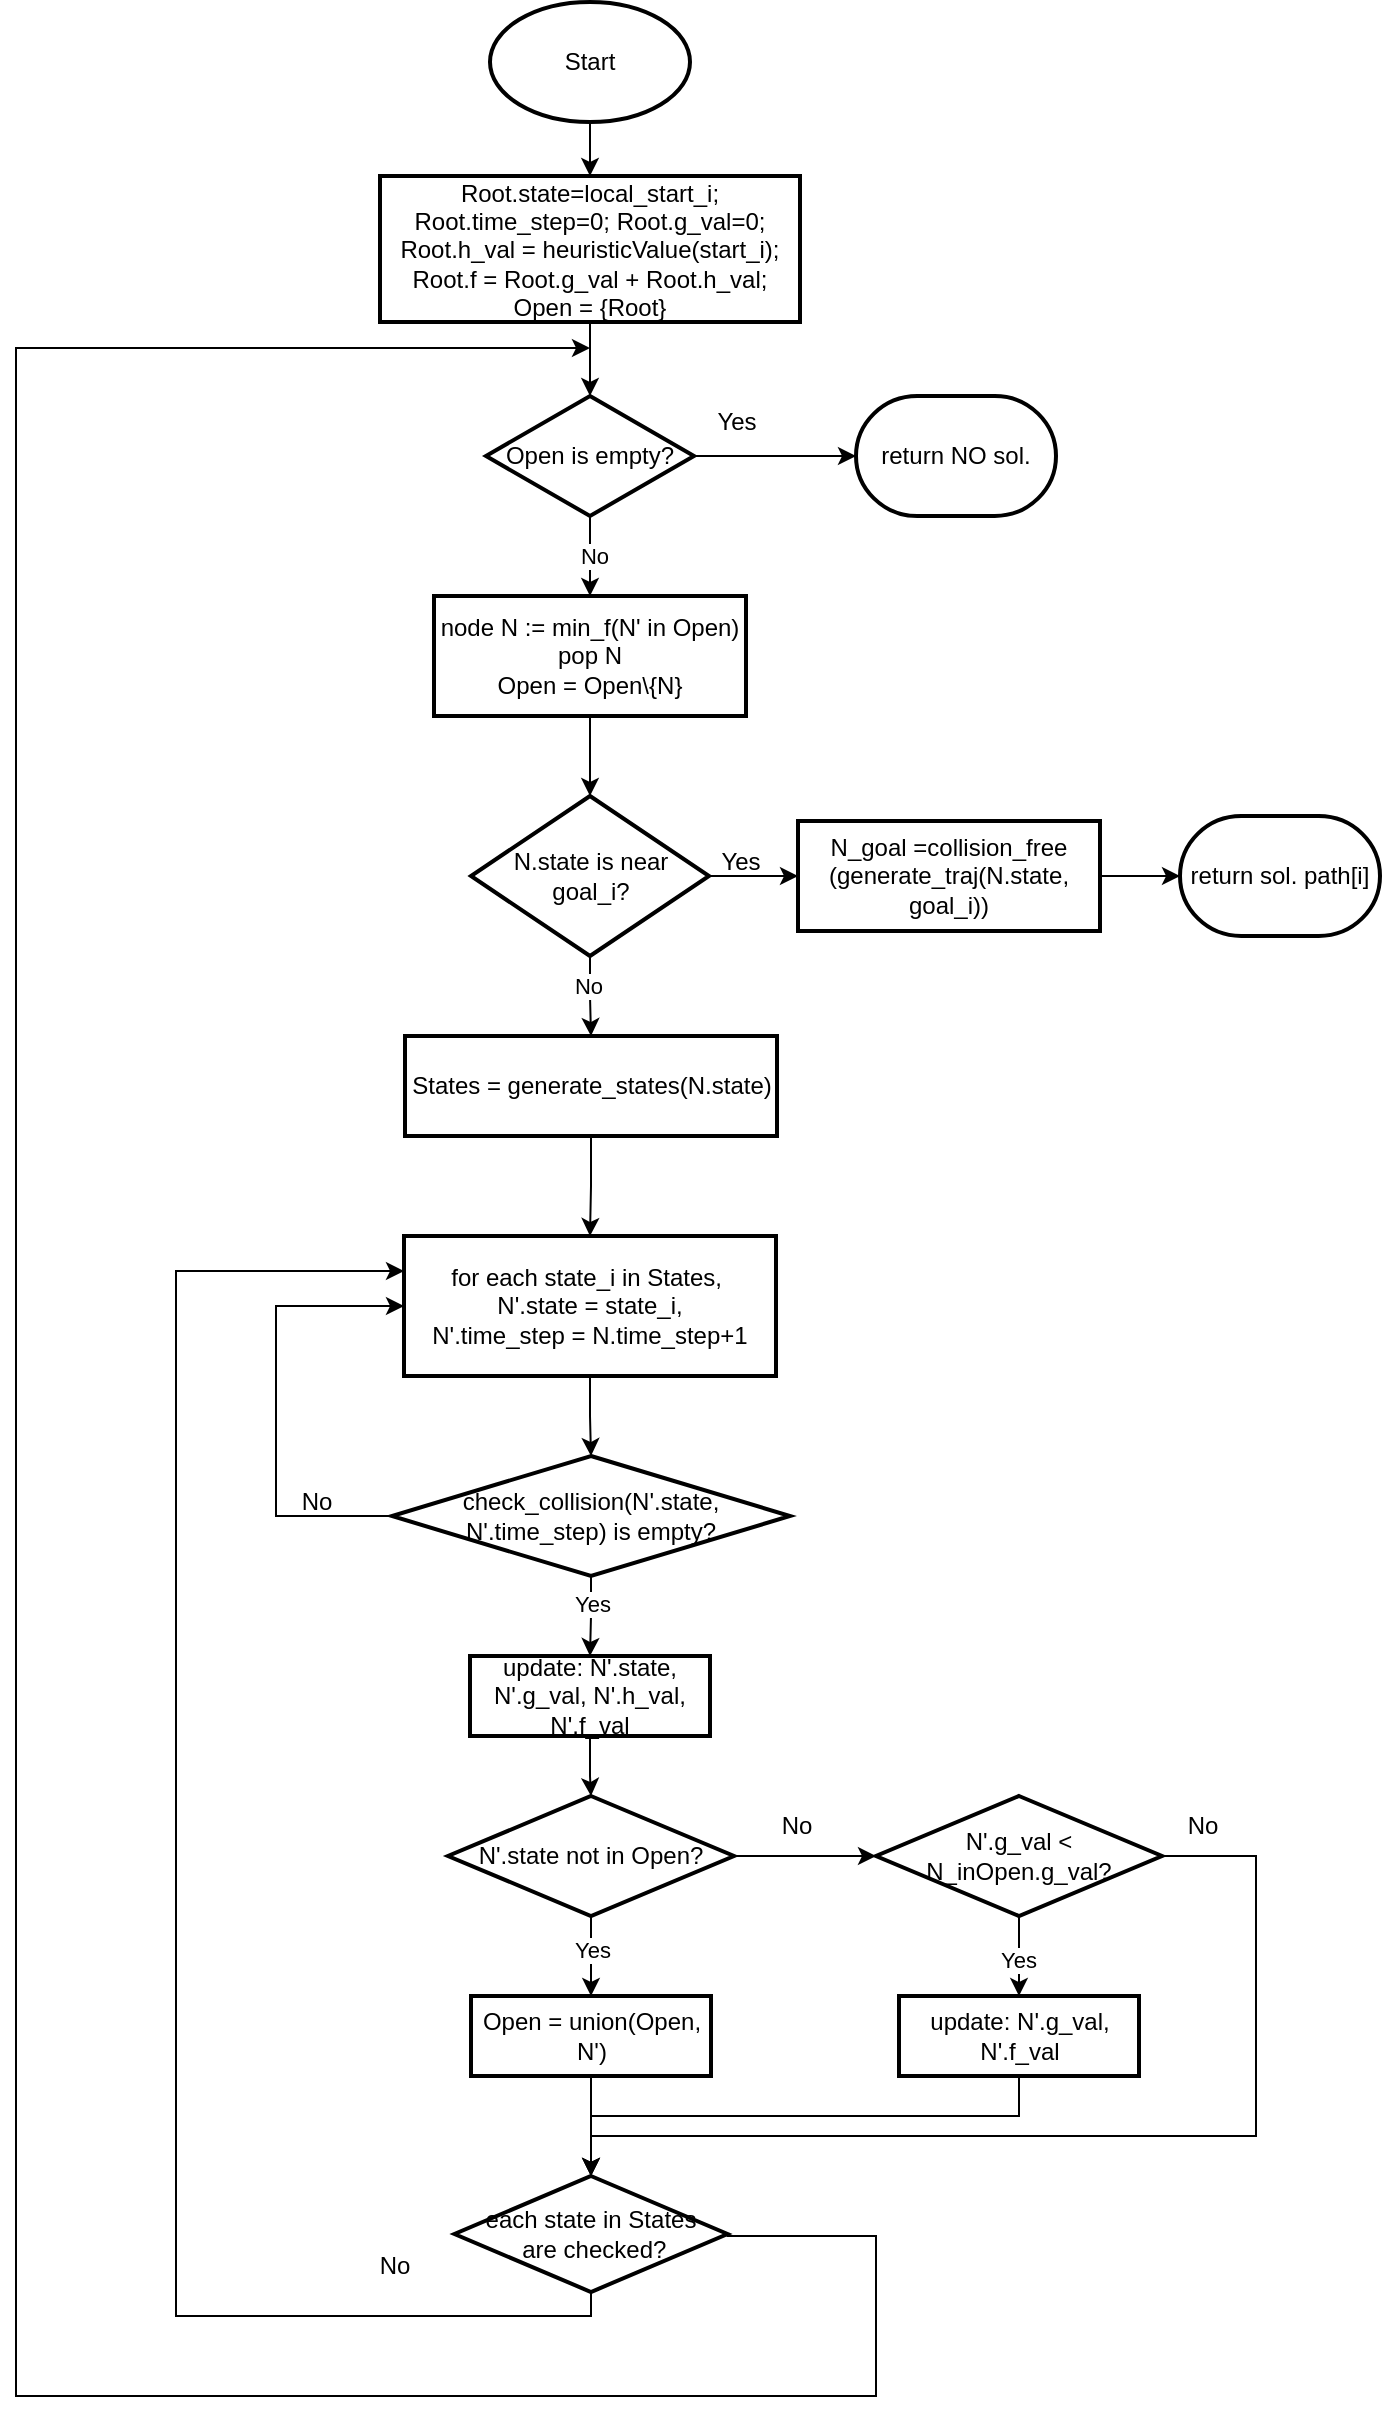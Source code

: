 <mxfile version="23.1.0" type="device">
  <diagram name="第 1 页" id="Xe1IOD4GD5NP2ZnUFklB">
    <mxGraphModel dx="2840" dy="1473" grid="1" gridSize="10" guides="1" tooltips="1" connect="1" arrows="1" fold="1" page="1" pageScale="1" pageWidth="827" pageHeight="1169" math="0" shadow="0">
      <root>
        <mxCell id="0" />
        <mxCell id="1" parent="0" />
        <mxCell id="0555NYds_soMbnoJeSaw-1" value="" style="edgeStyle=orthogonalEdgeStyle;rounded=0;orthogonalLoop=1;jettySize=auto;html=1;" edge="1" parent="1" source="0555NYds_soMbnoJeSaw-2" target="0555NYds_soMbnoJeSaw-5">
          <mxGeometry relative="1" as="geometry" />
        </mxCell>
        <mxCell id="0555NYds_soMbnoJeSaw-2" value="Start" style="strokeWidth=2;html=1;shape=mxgraph.flowchart.start_1;whiteSpace=wrap;" vertex="1" parent="1">
          <mxGeometry x="367" y="153" width="100" height="60" as="geometry" />
        </mxCell>
        <mxCell id="0555NYds_soMbnoJeSaw-3" value="return sol. path[i]" style="strokeWidth=2;html=1;shape=mxgraph.flowchart.terminator;whiteSpace=wrap;" vertex="1" parent="1">
          <mxGeometry x="712" y="560" width="100" height="60" as="geometry" />
        </mxCell>
        <mxCell id="0555NYds_soMbnoJeSaw-4" value="" style="edgeStyle=orthogonalEdgeStyle;rounded=0;orthogonalLoop=1;jettySize=auto;html=1;" edge="1" parent="1" source="0555NYds_soMbnoJeSaw-5" target="0555NYds_soMbnoJeSaw-9">
          <mxGeometry relative="1" as="geometry" />
        </mxCell>
        <mxCell id="0555NYds_soMbnoJeSaw-5" value="Root.state=local_start_i;&lt;br&gt;Root.time_step=0; Root.g_val=0; Root.h_val = heuristicValue(start_i); Root.f = Root.g_val + Root.h_val;&lt;br&gt;Open = {Root}" style="whiteSpace=wrap;html=1;strokeWidth=2;" vertex="1" parent="1">
          <mxGeometry x="312" y="240" width="210" height="73" as="geometry" />
        </mxCell>
        <mxCell id="0555NYds_soMbnoJeSaw-6" value="" style="edgeStyle=orthogonalEdgeStyle;rounded=0;orthogonalLoop=1;jettySize=auto;html=1;" edge="1" parent="1" source="0555NYds_soMbnoJeSaw-9" target="0555NYds_soMbnoJeSaw-11">
          <mxGeometry relative="1" as="geometry" />
        </mxCell>
        <mxCell id="0555NYds_soMbnoJeSaw-7" value="No" style="edgeLabel;html=1;align=center;verticalAlign=middle;resizable=0;points=[];" vertex="1" connectable="0" parent="0555NYds_soMbnoJeSaw-6">
          <mxGeometry x="-0.01" y="2" relative="1" as="geometry">
            <mxPoint as="offset" />
          </mxGeometry>
        </mxCell>
        <mxCell id="0555NYds_soMbnoJeSaw-8" value="" style="edgeStyle=orthogonalEdgeStyle;rounded=0;orthogonalLoop=1;jettySize=auto;html=1;" edge="1" parent="1" source="0555NYds_soMbnoJeSaw-9">
          <mxGeometry relative="1" as="geometry">
            <mxPoint x="550" y="380" as="targetPoint" />
          </mxGeometry>
        </mxCell>
        <mxCell id="0555NYds_soMbnoJeSaw-9" value="Open is empty?" style="rhombus;whiteSpace=wrap;html=1;strokeWidth=2;" vertex="1" parent="1">
          <mxGeometry x="365" y="350" width="104" height="60" as="geometry" />
        </mxCell>
        <mxCell id="0555NYds_soMbnoJeSaw-11" value="node N := min_f(N&#39; in Open)&lt;br&gt;pop N&lt;br&gt;Open = Open\{N}" style="whiteSpace=wrap;html=1;strokeWidth=2;" vertex="1" parent="1">
          <mxGeometry x="339" y="450" width="156" height="60" as="geometry" />
        </mxCell>
        <mxCell id="0555NYds_soMbnoJeSaw-12" value="return NO sol." style="strokeWidth=2;html=1;shape=mxgraph.flowchart.terminator;whiteSpace=wrap;" vertex="1" parent="1">
          <mxGeometry x="550" y="350" width="100" height="60" as="geometry" />
        </mxCell>
        <mxCell id="0555NYds_soMbnoJeSaw-13" value="Yes" style="text;html=1;align=center;verticalAlign=middle;resizable=0;points=[];autosize=1;strokeColor=none;fillColor=none;" vertex="1" parent="1">
          <mxGeometry x="470" y="348" width="40" height="30" as="geometry" />
        </mxCell>
        <mxCell id="0555NYds_soMbnoJeSaw-14" value="" style="edgeStyle=orthogonalEdgeStyle;rounded=0;orthogonalLoop=1;jettySize=auto;html=1;exitX=0.5;exitY=1;exitDx=0;exitDy=0;" edge="1" parent="1" source="0555NYds_soMbnoJeSaw-11" target="0555NYds_soMbnoJeSaw-18">
          <mxGeometry relative="1" as="geometry">
            <mxPoint x="550" y="575" as="sourcePoint" />
          </mxGeometry>
        </mxCell>
        <mxCell id="0555NYds_soMbnoJeSaw-16" value="" style="edgeStyle=orthogonalEdgeStyle;rounded=0;orthogonalLoop=1;jettySize=auto;html=1;entryX=0.5;entryY=0;entryDx=0;entryDy=0;" edge="1" parent="1" source="0555NYds_soMbnoJeSaw-18" target="0555NYds_soMbnoJeSaw-42">
          <mxGeometry relative="1" as="geometry">
            <mxPoint x="414" y="680" as="targetPoint" />
          </mxGeometry>
        </mxCell>
        <mxCell id="0555NYds_soMbnoJeSaw-17" value="No" style="edgeLabel;html=1;align=center;verticalAlign=middle;resizable=0;points=[];" vertex="1" connectable="0" parent="0555NYds_soMbnoJeSaw-16">
          <mxGeometry x="-0.269" y="-1" relative="1" as="geometry">
            <mxPoint as="offset" />
          </mxGeometry>
        </mxCell>
        <mxCell id="0555NYds_soMbnoJeSaw-38" value="" style="edgeStyle=orthogonalEdgeStyle;rounded=0;orthogonalLoop=1;jettySize=auto;html=1;" edge="1" parent="1" source="0555NYds_soMbnoJeSaw-18" target="0555NYds_soMbnoJeSaw-37">
          <mxGeometry relative="1" as="geometry" />
        </mxCell>
        <mxCell id="0555NYds_soMbnoJeSaw-18" value="N.state is near goal_i?" style="rhombus;whiteSpace=wrap;html=1;strokeWidth=2;" vertex="1" parent="1">
          <mxGeometry x="357.5" y="550" width="119" height="80" as="geometry" />
        </mxCell>
        <mxCell id="0555NYds_soMbnoJeSaw-21" value="" style="edgeStyle=orthogonalEdgeStyle;rounded=0;orthogonalLoop=1;jettySize=auto;html=1;entryX=0.5;entryY=0;entryDx=0;entryDy=0;" edge="1" parent="1" source="0555NYds_soMbnoJeSaw-22" target="0555NYds_soMbnoJeSaw-28">
          <mxGeometry relative="1" as="geometry">
            <mxPoint x="417.0" y="880" as="targetPoint" />
          </mxGeometry>
        </mxCell>
        <mxCell id="0555NYds_soMbnoJeSaw-22" value="for each state_i in States,&amp;nbsp;&lt;br&gt;N&#39;.state = state_i,&lt;br&gt;N&#39;.time_step = N.time_step+1" style="whiteSpace=wrap;html=1;strokeWidth=2;" vertex="1" parent="1">
          <mxGeometry x="324" y="770" width="186" height="70" as="geometry" />
        </mxCell>
        <mxCell id="0555NYds_soMbnoJeSaw-25" value="" style="edgeStyle=orthogonalEdgeStyle;rounded=0;orthogonalLoop=1;jettySize=auto;html=1;" edge="1" parent="1" source="0555NYds_soMbnoJeSaw-28" target="0555NYds_soMbnoJeSaw-46">
          <mxGeometry relative="1" as="geometry" />
        </mxCell>
        <mxCell id="0555NYds_soMbnoJeSaw-26" value="yes" style="edgeLabel;html=1;align=center;verticalAlign=middle;resizable=0;points=[];" vertex="1" connectable="0" parent="0555NYds_soMbnoJeSaw-25">
          <mxGeometry x="-0.311" relative="1" as="geometry">
            <mxPoint y="-28" as="offset" />
          </mxGeometry>
        </mxCell>
        <mxCell id="0555NYds_soMbnoJeSaw-47" value="Yes" style="edgeLabel;html=1;align=center;verticalAlign=middle;resizable=0;points=[];" vertex="1" connectable="0" parent="0555NYds_soMbnoJeSaw-25">
          <mxGeometry x="-0.298" relative="1" as="geometry">
            <mxPoint as="offset" />
          </mxGeometry>
        </mxCell>
        <mxCell id="0555NYds_soMbnoJeSaw-44" style="edgeStyle=orthogonalEdgeStyle;rounded=0;orthogonalLoop=1;jettySize=auto;html=1;exitX=0;exitY=0.5;exitDx=0;exitDy=0;entryX=0;entryY=0.5;entryDx=0;entryDy=0;" edge="1" parent="1" source="0555NYds_soMbnoJeSaw-28" target="0555NYds_soMbnoJeSaw-22">
          <mxGeometry relative="1" as="geometry">
            <Array as="points">
              <mxPoint x="260" y="910" />
              <mxPoint x="260" y="805" />
            </Array>
          </mxGeometry>
        </mxCell>
        <mxCell id="0555NYds_soMbnoJeSaw-28" value="check_collision(N&#39;.state,&lt;br&gt;N&#39;.time_step) is empty?" style="rhombus;whiteSpace=wrap;html=1;strokeWidth=2;" vertex="1" parent="1">
          <mxGeometry x="318" y="880" width="199" height="60" as="geometry" />
        </mxCell>
        <mxCell id="0555NYds_soMbnoJeSaw-54" style="edgeStyle=orthogonalEdgeStyle;rounded=0;orthogonalLoop=1;jettySize=auto;html=1;entryX=0.5;entryY=0;entryDx=0;entryDy=0;" edge="1" parent="1" source="0555NYds_soMbnoJeSaw-30" target="0555NYds_soMbnoJeSaw-33">
          <mxGeometry relative="1" as="geometry" />
        </mxCell>
        <mxCell id="0555NYds_soMbnoJeSaw-30" value="Open = union(Open, N&#39;)" style="whiteSpace=wrap;html=1;strokeWidth=2;" vertex="1" parent="1">
          <mxGeometry x="357.5" y="1150" width="120" height="40" as="geometry" />
        </mxCell>
        <mxCell id="0555NYds_soMbnoJeSaw-31" style="edgeStyle=orthogonalEdgeStyle;rounded=0;orthogonalLoop=1;jettySize=auto;html=1;entryX=0;entryY=0.25;entryDx=0;entryDy=0;exitX=0.5;exitY=1;exitDx=0;exitDy=0;" edge="1" parent="1" source="0555NYds_soMbnoJeSaw-33" target="0555NYds_soMbnoJeSaw-22">
          <mxGeometry relative="1" as="geometry">
            <Array as="points">
              <mxPoint x="418" y="1310" />
              <mxPoint x="210" y="1310" />
              <mxPoint x="210" y="788" />
            </Array>
          </mxGeometry>
        </mxCell>
        <mxCell id="0555NYds_soMbnoJeSaw-32" style="edgeStyle=orthogonalEdgeStyle;rounded=0;orthogonalLoop=1;jettySize=auto;html=1;exitX=1;exitY=0.5;exitDx=0;exitDy=0;" edge="1" parent="1" source="0555NYds_soMbnoJeSaw-33">
          <mxGeometry relative="1" as="geometry">
            <mxPoint x="417" y="326" as="targetPoint" />
            <mxPoint x="490" y="1218" as="sourcePoint" />
            <Array as="points">
              <mxPoint x="560" y="1270" />
              <mxPoint x="560" y="1350" />
              <mxPoint x="130" y="1350" />
              <mxPoint x="130" y="326" />
            </Array>
          </mxGeometry>
        </mxCell>
        <mxCell id="0555NYds_soMbnoJeSaw-33" value="each state in States&lt;br&gt;&amp;nbsp;are checked?" style="rhombus;whiteSpace=wrap;html=1;strokeWidth=2;" vertex="1" parent="1">
          <mxGeometry x="349.25" y="1240" width="136.5" height="58" as="geometry" />
        </mxCell>
        <mxCell id="0555NYds_soMbnoJeSaw-35" value="No" style="text;html=1;align=center;verticalAlign=middle;resizable=0;points=[];autosize=1;strokeColor=none;fillColor=none;" vertex="1" parent="1">
          <mxGeometry x="299" y="1270" width="40" height="30" as="geometry" />
        </mxCell>
        <mxCell id="0555NYds_soMbnoJeSaw-36" value="No" style="text;html=1;align=center;verticalAlign=middle;resizable=0;points=[];autosize=1;strokeColor=none;fillColor=none;" vertex="1" parent="1">
          <mxGeometry x="500" y="1050" width="40" height="30" as="geometry" />
        </mxCell>
        <mxCell id="0555NYds_soMbnoJeSaw-40" style="edgeStyle=orthogonalEdgeStyle;rounded=0;orthogonalLoop=1;jettySize=auto;html=1;exitX=1;exitY=0.5;exitDx=0;exitDy=0;" edge="1" parent="1" source="0555NYds_soMbnoJeSaw-37" target="0555NYds_soMbnoJeSaw-3">
          <mxGeometry relative="1" as="geometry" />
        </mxCell>
        <mxCell id="0555NYds_soMbnoJeSaw-37" value="N_goal =collision_free&lt;br&gt;(generate_traj(N.state, goal_i))" style="whiteSpace=wrap;html=1;strokeWidth=2;" vertex="1" parent="1">
          <mxGeometry x="521" y="562.5" width="151" height="55" as="geometry" />
        </mxCell>
        <mxCell id="0555NYds_soMbnoJeSaw-39" value="Yes" style="text;html=1;align=center;verticalAlign=middle;resizable=0;points=[];autosize=1;strokeColor=none;fillColor=none;" vertex="1" parent="1">
          <mxGeometry x="472" y="568" width="40" height="30" as="geometry" />
        </mxCell>
        <mxCell id="0555NYds_soMbnoJeSaw-43" style="edgeStyle=orthogonalEdgeStyle;rounded=0;orthogonalLoop=1;jettySize=auto;html=1;" edge="1" parent="1" source="0555NYds_soMbnoJeSaw-42" target="0555NYds_soMbnoJeSaw-22">
          <mxGeometry relative="1" as="geometry" />
        </mxCell>
        <mxCell id="0555NYds_soMbnoJeSaw-42" value="States = generate_states(N.state)" style="whiteSpace=wrap;html=1;strokeWidth=2;" vertex="1" parent="1">
          <mxGeometry x="324.5" y="670" width="186" height="50" as="geometry" />
        </mxCell>
        <mxCell id="0555NYds_soMbnoJeSaw-45" value="No" style="text;html=1;align=center;verticalAlign=middle;resizable=0;points=[];autosize=1;strokeColor=none;fillColor=none;" vertex="1" parent="1">
          <mxGeometry x="260" y="888" width="40" height="30" as="geometry" />
        </mxCell>
        <mxCell id="0555NYds_soMbnoJeSaw-51" value="" style="edgeStyle=orthogonalEdgeStyle;rounded=0;orthogonalLoop=1;jettySize=auto;html=1;" edge="1" parent="1" source="0555NYds_soMbnoJeSaw-46" target="0555NYds_soMbnoJeSaw-50">
          <mxGeometry relative="1" as="geometry" />
        </mxCell>
        <mxCell id="0555NYds_soMbnoJeSaw-46" value="update: N&#39;.state, N&#39;.g_val, N&#39;.h_val, N&#39;.f_val" style="whiteSpace=wrap;html=1;strokeWidth=2;" vertex="1" parent="1">
          <mxGeometry x="357" y="980" width="120" height="40" as="geometry" />
        </mxCell>
        <mxCell id="0555NYds_soMbnoJeSaw-52" style="edgeStyle=orthogonalEdgeStyle;rounded=0;orthogonalLoop=1;jettySize=auto;html=1;exitX=0.5;exitY=1;exitDx=0;exitDy=0;entryX=0.5;entryY=0;entryDx=0;entryDy=0;" edge="1" parent="1" source="0555NYds_soMbnoJeSaw-50" target="0555NYds_soMbnoJeSaw-30">
          <mxGeometry relative="1" as="geometry" />
        </mxCell>
        <mxCell id="0555NYds_soMbnoJeSaw-53" value="Yes" style="edgeLabel;html=1;align=center;verticalAlign=middle;resizable=0;points=[];" vertex="1" connectable="0" parent="0555NYds_soMbnoJeSaw-52">
          <mxGeometry x="-0.157" relative="1" as="geometry">
            <mxPoint as="offset" />
          </mxGeometry>
        </mxCell>
        <mxCell id="0555NYds_soMbnoJeSaw-59" style="edgeStyle=orthogonalEdgeStyle;rounded=0;orthogonalLoop=1;jettySize=auto;html=1;" edge="1" parent="1" source="0555NYds_soMbnoJeSaw-50" target="0555NYds_soMbnoJeSaw-58">
          <mxGeometry relative="1" as="geometry" />
        </mxCell>
        <mxCell id="0555NYds_soMbnoJeSaw-50" value="N&#39;.state not in Open?" style="rhombus;whiteSpace=wrap;html=1;strokeWidth=2;" vertex="1" parent="1">
          <mxGeometry x="346" y="1050" width="143" height="60" as="geometry" />
        </mxCell>
        <mxCell id="0555NYds_soMbnoJeSaw-61" style="edgeStyle=orthogonalEdgeStyle;rounded=0;orthogonalLoop=1;jettySize=auto;html=1;exitX=0.5;exitY=1;exitDx=0;exitDy=0;entryX=0.5;entryY=0;entryDx=0;entryDy=0;" edge="1" parent="1" source="0555NYds_soMbnoJeSaw-56" target="0555NYds_soMbnoJeSaw-33">
          <mxGeometry relative="1" as="geometry">
            <Array as="points">
              <mxPoint x="632" y="1210" />
              <mxPoint x="418" y="1210" />
            </Array>
          </mxGeometry>
        </mxCell>
        <mxCell id="0555NYds_soMbnoJeSaw-56" value="update: N&#39;.g_val, N&#39;.f_val" style="whiteSpace=wrap;html=1;strokeWidth=2;" vertex="1" parent="1">
          <mxGeometry x="571.5" y="1150" width="120" height="40" as="geometry" />
        </mxCell>
        <mxCell id="0555NYds_soMbnoJeSaw-60" style="edgeStyle=orthogonalEdgeStyle;rounded=0;orthogonalLoop=1;jettySize=auto;html=1;entryX=0.5;entryY=0;entryDx=0;entryDy=0;" edge="1" parent="1" source="0555NYds_soMbnoJeSaw-58" target="0555NYds_soMbnoJeSaw-56">
          <mxGeometry relative="1" as="geometry" />
        </mxCell>
        <mxCell id="0555NYds_soMbnoJeSaw-62" value="Yes" style="edgeLabel;html=1;align=center;verticalAlign=middle;resizable=0;points=[];" vertex="1" connectable="0" parent="0555NYds_soMbnoJeSaw-60">
          <mxGeometry x="0.075" y="-1" relative="1" as="geometry">
            <mxPoint as="offset" />
          </mxGeometry>
        </mxCell>
        <mxCell id="0555NYds_soMbnoJeSaw-63" style="edgeStyle=orthogonalEdgeStyle;rounded=0;orthogonalLoop=1;jettySize=auto;html=1;entryX=0.5;entryY=0;entryDx=0;entryDy=0;" edge="1" parent="1" source="0555NYds_soMbnoJeSaw-58" target="0555NYds_soMbnoJeSaw-33">
          <mxGeometry relative="1" as="geometry">
            <Array as="points">
              <mxPoint x="750" y="1080" />
              <mxPoint x="750" y="1220" />
            </Array>
          </mxGeometry>
        </mxCell>
        <mxCell id="0555NYds_soMbnoJeSaw-58" value="N&#39;.g_val &amp;lt; N_inOpen.g_val?" style="rhombus;whiteSpace=wrap;html=1;strokeWidth=2;" vertex="1" parent="1">
          <mxGeometry x="560" y="1050" width="143" height="60" as="geometry" />
        </mxCell>
        <mxCell id="0555NYds_soMbnoJeSaw-64" value="No" style="text;html=1;align=center;verticalAlign=middle;resizable=0;points=[];autosize=1;strokeColor=none;fillColor=none;" vertex="1" parent="1">
          <mxGeometry x="703" y="1050" width="40" height="30" as="geometry" />
        </mxCell>
      </root>
    </mxGraphModel>
  </diagram>
</mxfile>
